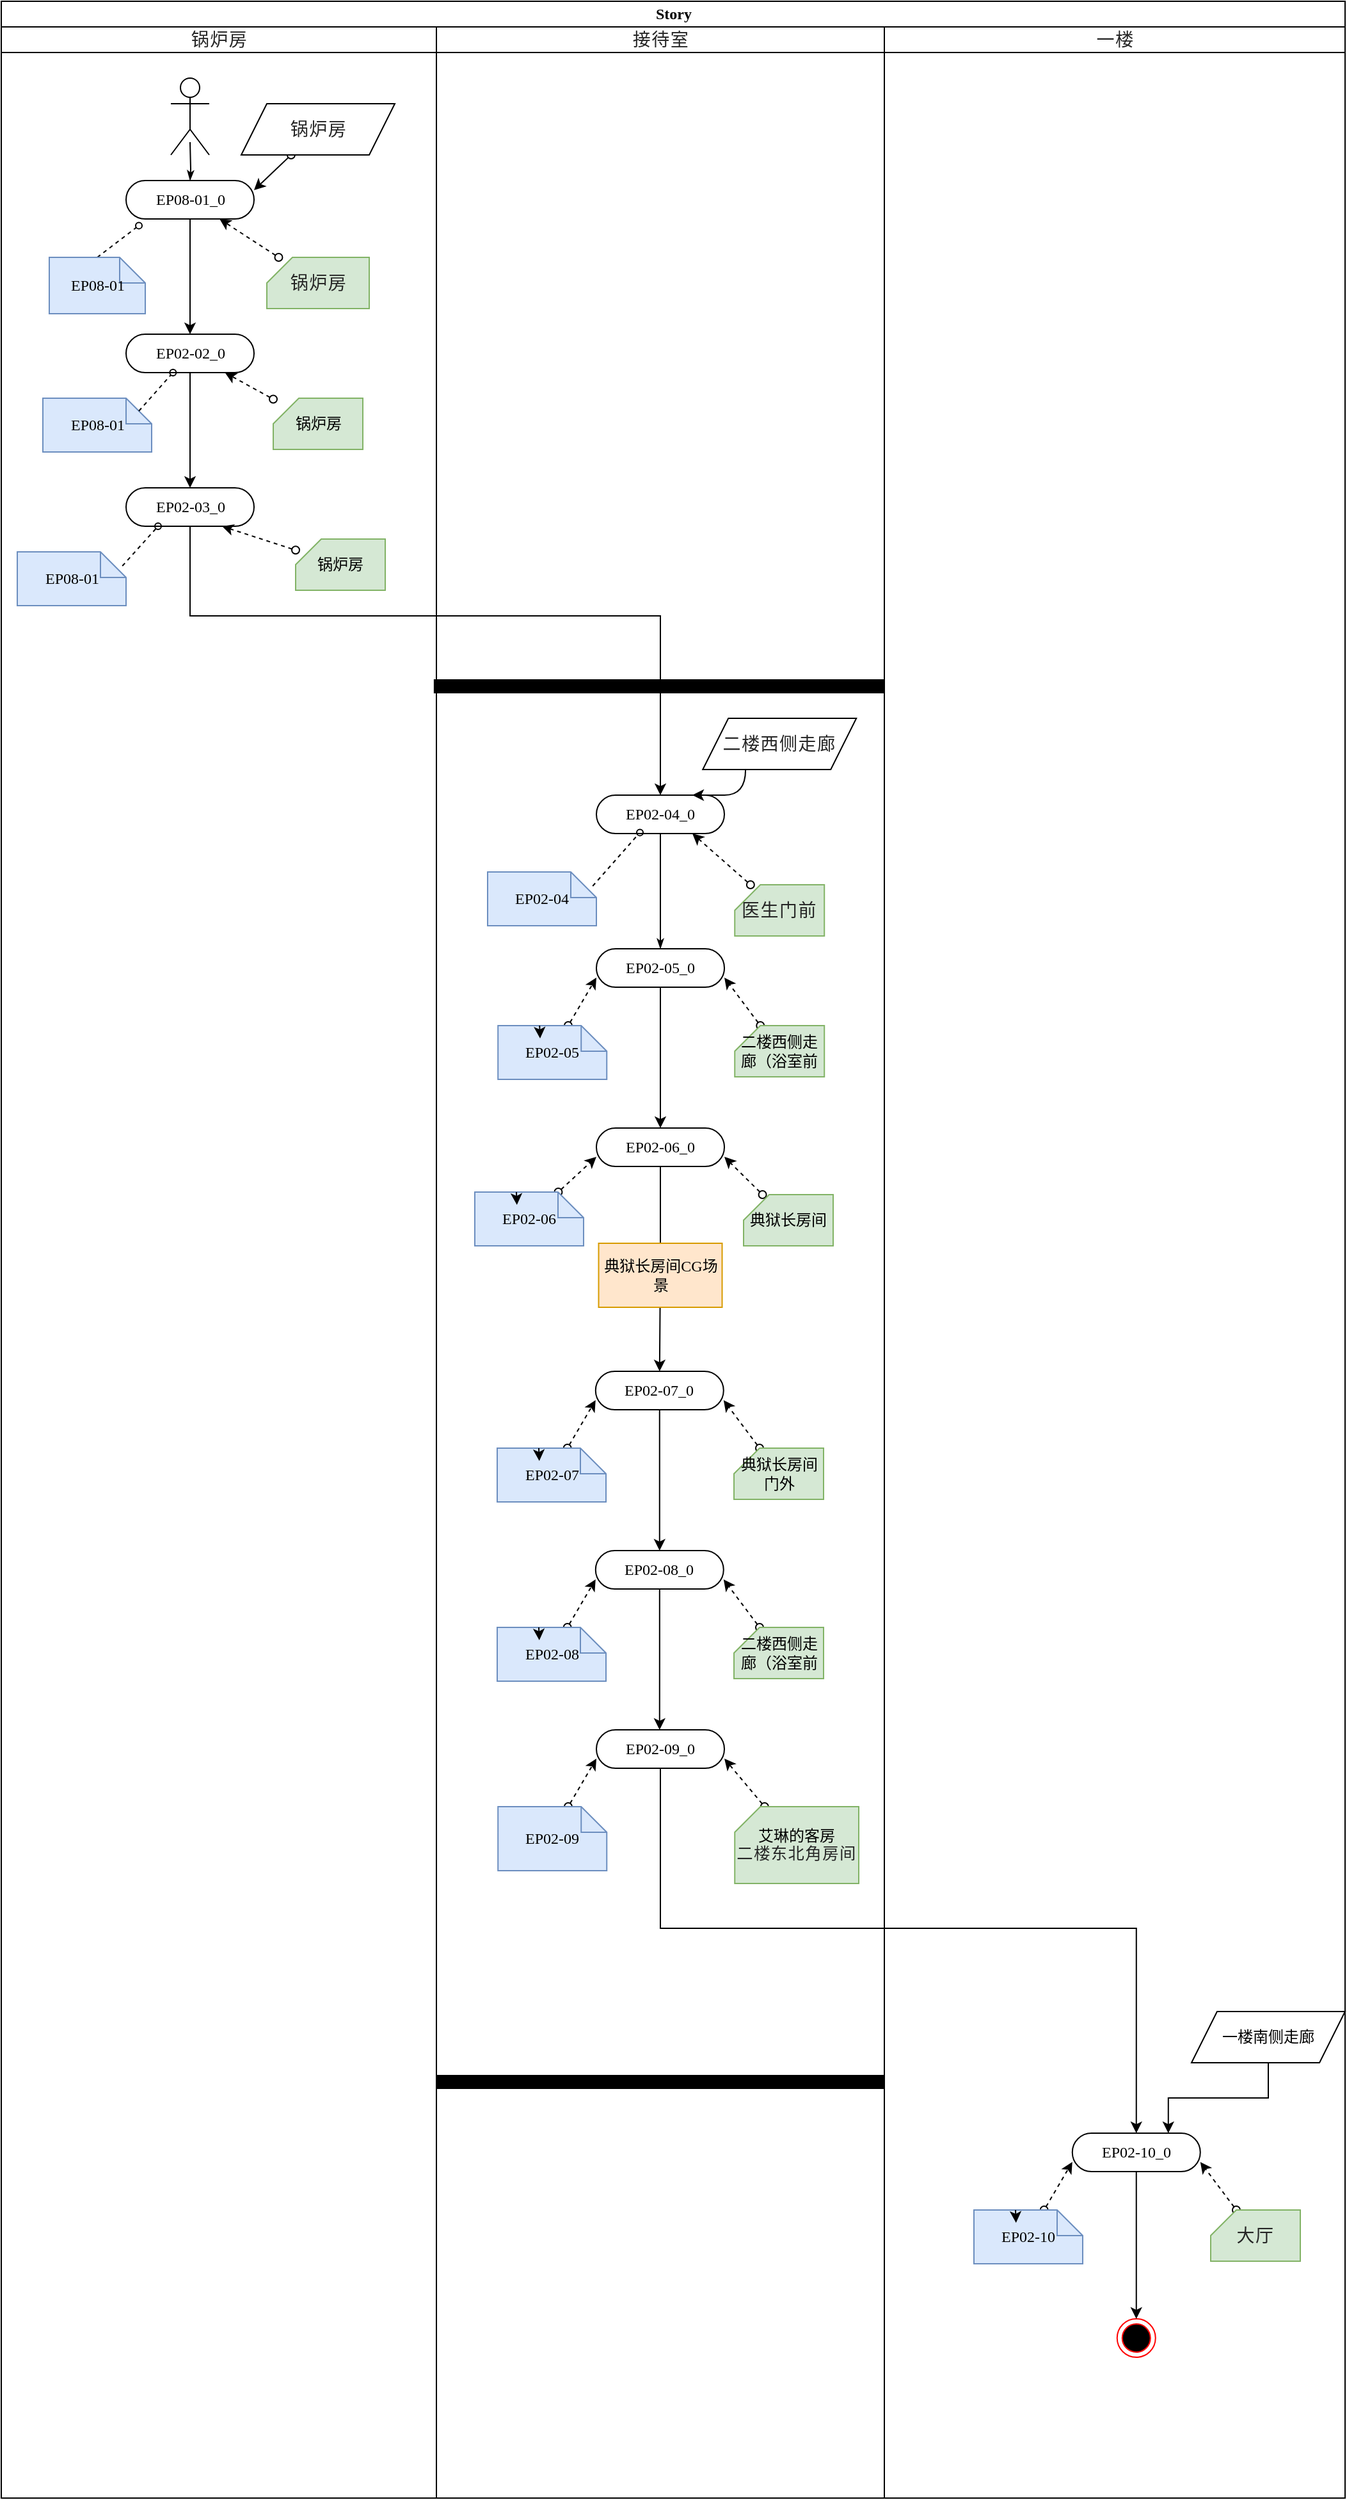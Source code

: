 <mxfile version="14.4.9" type="github">
  <diagram id="VrStE_fAxhgLuENRNZGQ" name="Page-1">
    <mxGraphModel dx="1038" dy="1717" grid="1" gridSize="10" guides="1" tooltips="1" connect="1" arrows="1" fold="1" page="1" pageScale="1" pageWidth="827" pageHeight="1169" math="0" shadow="0">
      <root>
        <mxCell id="0" />
        <mxCell id="1" parent="0" />
        <mxCell id="3x9aasJJsVm33-Eb7aBt-1" value="Story" style="swimlane;html=1;childLayout=stackLayout;startSize=20;rounded=0;shadow=0;comic=0;labelBackgroundColor=none;strokeWidth=1;fontFamily=Verdana;fontSize=12;align=center;" vertex="1" parent="1">
          <mxGeometry x="30" y="-1080" width="1050" height="1950" as="geometry" />
        </mxCell>
        <mxCell id="3x9aasJJsVm33-Eb7aBt-2" value="&lt;font color=&quot;#262626&quot;&gt;&lt;span style=&quot;font-size: 14px ; font-weight: 400 ; letter-spacing: 0.733px&quot;&gt;锅炉房&lt;/span&gt;&lt;/font&gt;" style="swimlane;html=1;startSize=20;" vertex="1" parent="3x9aasJJsVm33-Eb7aBt-1">
          <mxGeometry y="20" width="340" height="1930" as="geometry" />
        </mxCell>
        <mxCell id="3x9aasJJsVm33-Eb7aBt-3" style="edgeStyle=orthogonalEdgeStyle;rounded=0;orthogonalLoop=1;jettySize=auto;html=1;entryX=0.5;entryY=0;entryDx=0;entryDy=0;strokeColor=#000000;" edge="1" parent="3x9aasJJsVm33-Eb7aBt-2" source="3x9aasJJsVm33-Eb7aBt-4" target="3x9aasJJsVm33-Eb7aBt-14">
          <mxGeometry relative="1" as="geometry" />
        </mxCell>
        <mxCell id="3x9aasJJsVm33-Eb7aBt-4" value="EP08-01_0" style="rounded=1;whiteSpace=wrap;html=1;shadow=0;comic=0;labelBackgroundColor=none;strokeWidth=1;fontFamily=Verdana;fontSize=12;align=center;arcSize=50;" vertex="1" parent="3x9aasJJsVm33-Eb7aBt-2">
          <mxGeometry x="97.5" y="120" width="100" height="30" as="geometry" />
        </mxCell>
        <mxCell id="3x9aasJJsVm33-Eb7aBt-5" style="edgeStyle=none;rounded=0;html=1;dashed=1;labelBackgroundColor=none;startArrow=none;startFill=0;startSize=5;endArrow=oval;endFill=0;endSize=5;jettySize=auto;orthogonalLoop=1;strokeWidth=1;fontFamily=Verdana;fontSize=12;exitX=0.5;exitY=0;exitDx=0;exitDy=0;exitPerimeter=0;entryX=0.1;entryY=1.173;entryDx=0;entryDy=0;entryPerimeter=0;" edge="1" parent="3x9aasJJsVm33-Eb7aBt-2" source="3x9aasJJsVm33-Eb7aBt-7" target="3x9aasJJsVm33-Eb7aBt-4">
          <mxGeometry relative="1" as="geometry">
            <mxPoint x="217.5" y="277.878" as="sourcePoint" />
            <mxPoint x="137.5" y="150" as="targetPoint" />
          </mxGeometry>
        </mxCell>
        <mxCell id="3x9aasJJsVm33-Eb7aBt-6" style="edgeStyle=orthogonalEdgeStyle;rounded=0;html=1;labelBackgroundColor=none;startArrow=none;startFill=0;startSize=5;endArrow=classicThin;endFill=1;endSize=5;jettySize=auto;orthogonalLoop=1;strokeWidth=1;fontFamily=Verdana;fontSize=12" edge="1" parent="3x9aasJJsVm33-Eb7aBt-2" target="3x9aasJJsVm33-Eb7aBt-4">
          <mxGeometry relative="1" as="geometry">
            <mxPoint x="147.5" y="90" as="sourcePoint" />
          </mxGeometry>
        </mxCell>
        <mxCell id="3x9aasJJsVm33-Eb7aBt-7" value="EP08-01" style="shape=note;whiteSpace=wrap;html=1;rounded=0;shadow=0;comic=0;labelBackgroundColor=none;strokeWidth=1;fontFamily=Verdana;fontSize=12;align=center;size=20;fillColor=#dae8fc;strokeColor=#6c8ebf;" vertex="1" parent="3x9aasJJsVm33-Eb7aBt-2">
          <mxGeometry x="37.5" y="180" width="75" height="44" as="geometry" />
        </mxCell>
        <mxCell id="3x9aasJJsVm33-Eb7aBt-8" value="" style="shape=umlActor;verticalLabelPosition=bottom;verticalAlign=top;html=1;outlineConnect=0;" vertex="1" parent="3x9aasJJsVm33-Eb7aBt-2">
          <mxGeometry x="132.5" y="40" width="30" height="60" as="geometry" />
        </mxCell>
        <mxCell id="3x9aasJJsVm33-Eb7aBt-9" style="edgeStyle=none;rounded=0;orthogonalLoop=1;jettySize=auto;html=1;dashed=1;startArrow=oval;startFill=0;" edge="1" parent="3x9aasJJsVm33-Eb7aBt-2" source="3x9aasJJsVm33-Eb7aBt-10" target="3x9aasJJsVm33-Eb7aBt-4">
          <mxGeometry relative="1" as="geometry" />
        </mxCell>
        <mxCell id="3x9aasJJsVm33-Eb7aBt-10" value="&lt;font color=&quot;#262626&quot;&gt;&lt;span style=&quot;font-size: 14px ; letter-spacing: 0.733px&quot;&gt;锅炉房&lt;/span&gt;&lt;/font&gt;" style="shape=card;whiteSpace=wrap;html=1;size=20;fillColor=#d5e8d4;strokeColor=#82b366;" vertex="1" parent="3x9aasJJsVm33-Eb7aBt-2">
          <mxGeometry x="207.5" y="180" width="80" height="40" as="geometry" />
        </mxCell>
        <mxCell id="3x9aasJJsVm33-Eb7aBt-11" style="edgeStyle=none;rounded=0;orthogonalLoop=1;jettySize=auto;html=1;entryX=1;entryY=0.25;entryDx=0;entryDy=0;startArrow=oval;startFill=0;" edge="1" parent="3x9aasJJsVm33-Eb7aBt-2" source="3x9aasJJsVm33-Eb7aBt-12" target="3x9aasJJsVm33-Eb7aBt-4">
          <mxGeometry relative="1" as="geometry" />
        </mxCell>
        <mxCell id="3x9aasJJsVm33-Eb7aBt-12" value="&lt;font color=&quot;#262626&quot;&gt;&lt;span style=&quot;font-size: 14px ; letter-spacing: 0.733px&quot;&gt;锅炉房&lt;/span&gt;&lt;/font&gt;" style="shape=parallelogram;perimeter=parallelogramPerimeter;whiteSpace=wrap;html=1;fixedSize=1;" vertex="1" parent="3x9aasJJsVm33-Eb7aBt-2">
          <mxGeometry x="187.5" y="60" width="120" height="40" as="geometry" />
        </mxCell>
        <mxCell id="3x9aasJJsVm33-Eb7aBt-13" style="edgeStyle=orthogonalEdgeStyle;rounded=0;orthogonalLoop=1;jettySize=auto;html=1;entryX=0.5;entryY=0;entryDx=0;entryDy=0;strokeColor=#000000;" edge="1" parent="3x9aasJJsVm33-Eb7aBt-2" source="3x9aasJJsVm33-Eb7aBt-14" target="3x9aasJJsVm33-Eb7aBt-19">
          <mxGeometry relative="1" as="geometry" />
        </mxCell>
        <mxCell id="3x9aasJJsVm33-Eb7aBt-14" value="EP02-02_0" style="rounded=1;whiteSpace=wrap;html=1;shadow=0;comic=0;labelBackgroundColor=none;strokeWidth=1;fontFamily=Verdana;fontSize=12;align=center;arcSize=50;" vertex="1" parent="3x9aasJJsVm33-Eb7aBt-2">
          <mxGeometry x="97.5" y="240" width="100" height="30" as="geometry" />
        </mxCell>
        <mxCell id="3x9aasJJsVm33-Eb7aBt-15" value="EP08-01" style="shape=note;whiteSpace=wrap;html=1;rounded=0;shadow=0;comic=0;labelBackgroundColor=none;strokeWidth=1;fontFamily=Verdana;fontSize=12;align=center;size=20;fillColor=#dae8fc;strokeColor=#6c8ebf;" vertex="1" parent="3x9aasJJsVm33-Eb7aBt-2">
          <mxGeometry x="32.5" y="290" width="85" height="42" as="geometry" />
        </mxCell>
        <mxCell id="3x9aasJJsVm33-Eb7aBt-16" value="锅炉房" style="shape=card;whiteSpace=wrap;html=1;size=20;fillColor=#d5e8d4;strokeColor=#82b366;" vertex="1" parent="3x9aasJJsVm33-Eb7aBt-2">
          <mxGeometry x="212.5" y="290" width="70" height="40" as="geometry" />
        </mxCell>
        <mxCell id="3x9aasJJsVm33-Eb7aBt-17" style="edgeStyle=none;rounded=0;html=1;labelBackgroundColor=none;startArrow=none;startFill=0;startSize=5;endArrow=oval;endFill=0;endSize=5;jettySize=auto;orthogonalLoop=1;strokeWidth=1;fontFamily=Verdana;fontSize=12;dashed=1;exitX=0;exitY=0;exitDx=75;exitDy=10;exitPerimeter=0;" edge="1" parent="3x9aasJJsVm33-Eb7aBt-2" source="3x9aasJJsVm33-Eb7aBt-15" target="3x9aasJJsVm33-Eb7aBt-14">
          <mxGeometry relative="1" as="geometry">
            <mxPoint x="122.505" y="344" as="sourcePoint" />
          </mxGeometry>
        </mxCell>
        <mxCell id="3x9aasJJsVm33-Eb7aBt-18" style="edgeStyle=none;rounded=0;orthogonalLoop=1;jettySize=auto;html=1;dashed=1;startArrow=oval;startFill=0;" edge="1" parent="3x9aasJJsVm33-Eb7aBt-2" source="3x9aasJJsVm33-Eb7aBt-16" target="3x9aasJJsVm33-Eb7aBt-14">
          <mxGeometry relative="1" as="geometry" />
        </mxCell>
        <mxCell id="3x9aasJJsVm33-Eb7aBt-19" value="EP02-03_0" style="rounded=1;whiteSpace=wrap;html=1;shadow=0;comic=0;labelBackgroundColor=none;strokeWidth=1;fontFamily=Verdana;fontSize=12;align=center;arcSize=50;" vertex="1" parent="3x9aasJJsVm33-Eb7aBt-2">
          <mxGeometry x="97.5" y="360" width="100" height="30" as="geometry" />
        </mxCell>
        <mxCell id="3x9aasJJsVm33-Eb7aBt-20" value="EP08-01" style="shape=note;whiteSpace=wrap;html=1;rounded=0;shadow=0;comic=0;labelBackgroundColor=none;strokeWidth=1;fontFamily=Verdana;fontSize=12;align=center;size=20;fillColor=#dae8fc;strokeColor=#6c8ebf;" vertex="1" parent="3x9aasJJsVm33-Eb7aBt-2">
          <mxGeometry x="12.5" y="410" width="85" height="42" as="geometry" />
        </mxCell>
        <mxCell id="3x9aasJJsVm33-Eb7aBt-21" style="edgeStyle=none;rounded=0;html=1;labelBackgroundColor=none;startArrow=none;startFill=0;startSize=5;endArrow=oval;endFill=0;endSize=5;jettySize=auto;orthogonalLoop=1;strokeWidth=1;fontFamily=Verdana;fontSize=12;dashed=1;entryX=0.25;entryY=1;entryDx=0;entryDy=0;exitX=0.966;exitY=0.262;exitDx=0;exitDy=0;exitPerimeter=0;" edge="1" parent="3x9aasJJsVm33-Eb7aBt-2" source="3x9aasJJsVm33-Eb7aBt-20" target="3x9aasJJsVm33-Eb7aBt-19">
          <mxGeometry relative="1" as="geometry">
            <mxPoint x="-220.94" y="1510" as="sourcePoint" />
            <mxPoint x="-250.94" y="1440" as="targetPoint" />
          </mxGeometry>
        </mxCell>
        <mxCell id="3x9aasJJsVm33-Eb7aBt-22" style="edgeStyle=none;rounded=0;orthogonalLoop=1;jettySize=auto;html=1;entryX=0.75;entryY=1;entryDx=0;entryDy=0;dashed=1;startArrow=oval;startFill=0;" edge="1" parent="3x9aasJJsVm33-Eb7aBt-2" source="3x9aasJJsVm33-Eb7aBt-23" target="3x9aasJJsVm33-Eb7aBt-19">
          <mxGeometry relative="1" as="geometry" />
        </mxCell>
        <mxCell id="3x9aasJJsVm33-Eb7aBt-23" value="锅炉房" style="shape=card;whiteSpace=wrap;html=1;size=20;fillColor=#d5e8d4;strokeColor=#82b366;" vertex="1" parent="3x9aasJJsVm33-Eb7aBt-2">
          <mxGeometry x="230" y="400" width="70" height="40" as="geometry" />
        </mxCell>
        <mxCell id="3x9aasJJsVm33-Eb7aBt-24" value="&lt;font color=&quot;#262626&quot;&gt;&lt;span style=&quot;font-size: 14px ; font-weight: 400 ; letter-spacing: 0.733px&quot;&gt;接待室&lt;/span&gt;&lt;/font&gt;" style="swimlane;html=1;startSize=20;" vertex="1" parent="3x9aasJJsVm33-Eb7aBt-1">
          <mxGeometry x="340" y="20" width="350" height="1930" as="geometry" />
        </mxCell>
        <mxCell id="3x9aasJJsVm33-Eb7aBt-25" value="" style="whiteSpace=wrap;html=1;rounded=0;shadow=0;comic=0;labelBackgroundColor=none;strokeWidth=1;fillColor=#000000;fontFamily=Verdana;fontSize=12;align=center;rotation=0;" vertex="1" parent="3x9aasJJsVm33-Eb7aBt-24">
          <mxGeometry x="-1.56" y="510" width="351.56" height="10" as="geometry" />
        </mxCell>
        <mxCell id="3x9aasJJsVm33-Eb7aBt-26" value="EP02-04_0" style="rounded=1;whiteSpace=wrap;html=1;shadow=0;comic=0;labelBackgroundColor=none;strokeWidth=1;fontFamily=Verdana;fontSize=12;align=center;arcSize=50;" vertex="1" parent="3x9aasJJsVm33-Eb7aBt-24">
          <mxGeometry x="125" y="600" width="100" height="30" as="geometry" />
        </mxCell>
        <mxCell id="3x9aasJJsVm33-Eb7aBt-27" style="edgeStyle=none;rounded=0;html=1;labelBackgroundColor=none;startArrow=none;startFill=0;startSize=5;endArrow=classicThin;endFill=1;endSize=5;jettySize=auto;orthogonalLoop=1;strokeWidth=1;fontFamily=Verdana;fontSize=12;exitX=0.5;exitY=1;exitDx=0;exitDy=0;" edge="1" parent="3x9aasJJsVm33-Eb7aBt-24" source="3x9aasJJsVm33-Eb7aBt-26">
          <mxGeometry relative="1" as="geometry">
            <mxPoint x="175.0" y="720" as="targetPoint" />
            <mxPoint x="175.0" y="650" as="sourcePoint" />
          </mxGeometry>
        </mxCell>
        <mxCell id="3x9aasJJsVm33-Eb7aBt-28" value="EP02-04" style="shape=note;whiteSpace=wrap;html=1;rounded=0;shadow=0;comic=0;labelBackgroundColor=none;strokeWidth=1;fontFamily=Verdana;fontSize=12;align=center;size=20;fillColor=#dae8fc;strokeColor=#6c8ebf;" vertex="1" parent="3x9aasJJsVm33-Eb7aBt-24">
          <mxGeometry x="40" y="660" width="85" height="42" as="geometry" />
        </mxCell>
        <mxCell id="3x9aasJJsVm33-Eb7aBt-29" style="edgeStyle=none;rounded=0;html=1;labelBackgroundColor=none;startArrow=none;startFill=0;startSize=5;endArrow=oval;endFill=0;endSize=5;jettySize=auto;orthogonalLoop=1;strokeWidth=1;fontFamily=Verdana;fontSize=12;dashed=1;entryX=0.34;entryY=0.973;entryDx=0;entryDy=0;exitX=0.966;exitY=0.262;exitDx=0;exitDy=0;exitPerimeter=0;entryPerimeter=0;" edge="1" parent="3x9aasJJsVm33-Eb7aBt-24" source="3x9aasJJsVm33-Eb7aBt-28" target="3x9aasJJsVm33-Eb7aBt-26">
          <mxGeometry relative="1" as="geometry">
            <mxPoint x="143.12" y="690" as="sourcePoint" />
            <mxPoint x="150.0" y="650" as="targetPoint" />
          </mxGeometry>
        </mxCell>
        <mxCell id="3x9aasJJsVm33-Eb7aBt-30" style="edgeStyle=orthogonalEdgeStyle;rounded=0;orthogonalLoop=1;jettySize=auto;html=1;entryX=0.5;entryY=0;entryDx=0;entryDy=0;strokeColor=#000000;" edge="1" parent="3x9aasJJsVm33-Eb7aBt-24" source="3x9aasJJsVm33-Eb7aBt-31" target="3x9aasJJsVm33-Eb7aBt-43">
          <mxGeometry relative="1" as="geometry" />
        </mxCell>
        <mxCell id="3x9aasJJsVm33-Eb7aBt-31" value="EP02-05_0" style="rounded=1;whiteSpace=wrap;html=1;shadow=0;comic=0;labelBackgroundColor=none;strokeWidth=1;fontFamily=Verdana;fontSize=12;align=center;arcSize=50;" vertex="1" parent="3x9aasJJsVm33-Eb7aBt-24">
          <mxGeometry x="125" y="720" width="100" height="30" as="geometry" />
        </mxCell>
        <mxCell id="3x9aasJJsVm33-Eb7aBt-32" style="edgeStyle=none;rounded=0;orthogonalLoop=1;jettySize=auto;html=1;entryX=0.75;entryY=1;entryDx=0;entryDy=0;dashed=1;startArrow=oval;startFill=0;" edge="1" parent="3x9aasJJsVm33-Eb7aBt-24" source="3x9aasJJsVm33-Eb7aBt-33" target="3x9aasJJsVm33-Eb7aBt-26">
          <mxGeometry relative="1" as="geometry">
            <mxPoint x="200.0" y="650" as="targetPoint" />
          </mxGeometry>
        </mxCell>
        <mxCell id="3x9aasJJsVm33-Eb7aBt-33" value="&lt;span style=&quot;font-size: 10.5pt ; color: #262626 ; letter-spacing: 0.55pt&quot;&gt;医生门前&lt;/span&gt;" style="shape=card;whiteSpace=wrap;html=1;size=20;fillColor=#d5e8d4;strokeColor=#82b366;" vertex="1" parent="3x9aasJJsVm33-Eb7aBt-24">
          <mxGeometry x="233.12" y="670" width="70" height="40" as="geometry" />
        </mxCell>
        <mxCell id="3x9aasJJsVm33-Eb7aBt-34" style="edgeStyle=none;rounded=0;orthogonalLoop=1;jettySize=auto;html=1;entryX=1;entryY=0.75;entryDx=0;entryDy=0;dashed=1;startArrow=oval;startFill=0;" edge="1" parent="3x9aasJJsVm33-Eb7aBt-24" source="3x9aasJJsVm33-Eb7aBt-35" target="3x9aasJJsVm33-Eb7aBt-31">
          <mxGeometry relative="1" as="geometry" />
        </mxCell>
        <mxCell id="3x9aasJJsVm33-Eb7aBt-35" value="二楼西侧走廊（浴室前" style="shape=card;whiteSpace=wrap;html=1;size=20;fillColor=#d5e8d4;strokeColor=#82b366;" vertex="1" parent="3x9aasJJsVm33-Eb7aBt-24">
          <mxGeometry x="233.12" y="780" width="70" height="40" as="geometry" />
        </mxCell>
        <mxCell id="3x9aasJJsVm33-Eb7aBt-36" style="edgeStyle=none;rounded=0;orthogonalLoop=1;jettySize=auto;html=1;entryX=0;entryY=0.75;entryDx=0;entryDy=0;dashed=1;startArrow=oval;startFill=0;" edge="1" parent="3x9aasJJsVm33-Eb7aBt-24" source="3x9aasJJsVm33-Eb7aBt-37" target="3x9aasJJsVm33-Eb7aBt-31">
          <mxGeometry relative="1" as="geometry" />
        </mxCell>
        <mxCell id="3x9aasJJsVm33-Eb7aBt-37" value="EP02-05" style="shape=note;whiteSpace=wrap;html=1;rounded=0;shadow=0;comic=0;labelBackgroundColor=none;strokeWidth=1;fontFamily=Verdana;fontSize=12;align=center;size=20;fillColor=#dae8fc;strokeColor=#6c8ebf;" vertex="1" parent="3x9aasJJsVm33-Eb7aBt-24">
          <mxGeometry x="48.12" y="780" width="85" height="42" as="geometry" />
        </mxCell>
        <mxCell id="3x9aasJJsVm33-Eb7aBt-38" value="" style="whiteSpace=wrap;html=1;rounded=0;shadow=0;comic=0;labelBackgroundColor=none;strokeWidth=1;fillColor=#000000;fontFamily=Verdana;fontSize=12;align=center;rotation=0;" vertex="1" parent="3x9aasJJsVm33-Eb7aBt-24">
          <mxGeometry y="1600" width="350" height="10" as="geometry" />
        </mxCell>
        <mxCell id="3x9aasJJsVm33-Eb7aBt-39" style="edgeStyle=orthogonalEdgeStyle;orthogonalLoop=1;jettySize=auto;html=1;entryX=0.75;entryY=0;entryDx=0;entryDy=0;strokeColor=#000000;curved=1;" edge="1" parent="3x9aasJJsVm33-Eb7aBt-24" source="3x9aasJJsVm33-Eb7aBt-40" target="3x9aasJJsVm33-Eb7aBt-26">
          <mxGeometry relative="1" as="geometry">
            <Array as="points">
              <mxPoint x="241.56" y="600" />
              <mxPoint x="208.56" y="600" />
            </Array>
          </mxGeometry>
        </mxCell>
        <mxCell id="3x9aasJJsVm33-Eb7aBt-40" value="&lt;font color=&quot;#262626&quot;&gt;&lt;span style=&quot;font-size: 14px ; letter-spacing: 0.733px&quot;&gt;二楼西侧走廊&lt;/span&gt;&lt;/font&gt;" style="shape=parallelogram;perimeter=parallelogramPerimeter;whiteSpace=wrap;html=1;fixedSize=1;" vertex="1" parent="3x9aasJJsVm33-Eb7aBt-24">
          <mxGeometry x="208.12" y="540" width="120" height="40" as="geometry" />
        </mxCell>
        <mxCell id="3x9aasJJsVm33-Eb7aBt-41" style="edgeStyle=orthogonalEdgeStyle;rounded=0;orthogonalLoop=1;jettySize=auto;html=1;exitX=0;exitY=0;exitDx=32.5;exitDy=0;exitPerimeter=0;entryX=0.387;entryY=0.238;entryDx=0;entryDy=0;entryPerimeter=0;strokeColor=#000000;" edge="1" parent="3x9aasJJsVm33-Eb7aBt-24" source="3x9aasJJsVm33-Eb7aBt-37" target="3x9aasJJsVm33-Eb7aBt-37">
          <mxGeometry relative="1" as="geometry" />
        </mxCell>
        <mxCell id="3x9aasJJsVm33-Eb7aBt-42" style="edgeStyle=orthogonalEdgeStyle;rounded=0;orthogonalLoop=1;jettySize=auto;html=1;entryX=0.5;entryY=0;entryDx=0;entryDy=0;strokeColor=#000000;" edge="1" parent="3x9aasJJsVm33-Eb7aBt-24" source="3x9aasJJsVm33-Eb7aBt-43" target="3x9aasJJsVm33-Eb7aBt-50">
          <mxGeometry relative="1" as="geometry" />
        </mxCell>
        <mxCell id="3x9aasJJsVm33-Eb7aBt-43" value="EP02-06_0" style="rounded=1;whiteSpace=wrap;html=1;shadow=0;comic=0;labelBackgroundColor=none;strokeWidth=1;fontFamily=Verdana;fontSize=12;align=center;arcSize=50;" vertex="1" parent="3x9aasJJsVm33-Eb7aBt-24">
          <mxGeometry x="125" y="860" width="100" height="30" as="geometry" />
        </mxCell>
        <mxCell id="3x9aasJJsVm33-Eb7aBt-44" style="edgeStyle=none;rounded=0;orthogonalLoop=1;jettySize=auto;html=1;entryX=1;entryY=0.75;entryDx=0;entryDy=0;dashed=1;startArrow=oval;startFill=0;" edge="1" parent="3x9aasJJsVm33-Eb7aBt-24" source="3x9aasJJsVm33-Eb7aBt-45" target="3x9aasJJsVm33-Eb7aBt-43">
          <mxGeometry relative="1" as="geometry" />
        </mxCell>
        <mxCell id="3x9aasJJsVm33-Eb7aBt-45" value="典狱长房间" style="shape=card;whiteSpace=wrap;html=1;size=20;fillColor=#d5e8d4;strokeColor=#82b366;" vertex="1" parent="3x9aasJJsVm33-Eb7aBt-24">
          <mxGeometry x="240" y="912" width="70" height="40" as="geometry" />
        </mxCell>
        <mxCell id="3x9aasJJsVm33-Eb7aBt-46" style="edgeStyle=none;rounded=0;orthogonalLoop=1;jettySize=auto;html=1;entryX=0;entryY=0.75;entryDx=0;entryDy=0;dashed=1;startArrow=oval;startFill=0;" edge="1" parent="3x9aasJJsVm33-Eb7aBt-24" source="3x9aasJJsVm33-Eb7aBt-47" target="3x9aasJJsVm33-Eb7aBt-43">
          <mxGeometry relative="1" as="geometry" />
        </mxCell>
        <mxCell id="3x9aasJJsVm33-Eb7aBt-47" value="EP02-06" style="shape=note;whiteSpace=wrap;html=1;rounded=0;shadow=0;comic=0;labelBackgroundColor=none;strokeWidth=1;fontFamily=Verdana;fontSize=12;align=center;size=20;fillColor=#dae8fc;strokeColor=#6c8ebf;" vertex="1" parent="3x9aasJJsVm33-Eb7aBt-24">
          <mxGeometry x="30" y="910" width="85" height="42" as="geometry" />
        </mxCell>
        <mxCell id="3x9aasJJsVm33-Eb7aBt-48" style="edgeStyle=orthogonalEdgeStyle;rounded=0;orthogonalLoop=1;jettySize=auto;html=1;exitX=0;exitY=0;exitDx=32.5;exitDy=0;exitPerimeter=0;entryX=0.387;entryY=0.238;entryDx=0;entryDy=0;entryPerimeter=0;strokeColor=#000000;" edge="1" parent="3x9aasJJsVm33-Eb7aBt-24" source="3x9aasJJsVm33-Eb7aBt-47" target="3x9aasJJsVm33-Eb7aBt-47">
          <mxGeometry relative="1" as="geometry" />
        </mxCell>
        <mxCell id="3x9aasJJsVm33-Eb7aBt-49" style="edgeStyle=orthogonalEdgeStyle;rounded=0;orthogonalLoop=1;jettySize=auto;html=1;entryX=0.5;entryY=0;entryDx=0;entryDy=0;strokeColor=#000000;" edge="1" parent="3x9aasJJsVm33-Eb7aBt-24" source="3x9aasJJsVm33-Eb7aBt-50" target="3x9aasJJsVm33-Eb7aBt-57">
          <mxGeometry relative="1" as="geometry" />
        </mxCell>
        <mxCell id="3x9aasJJsVm33-Eb7aBt-50" value="EP02-07_0" style="rounded=1;whiteSpace=wrap;html=1;shadow=0;comic=0;labelBackgroundColor=none;strokeWidth=1;fontFamily=Verdana;fontSize=12;align=center;arcSize=50;" vertex="1" parent="3x9aasJJsVm33-Eb7aBt-24">
          <mxGeometry x="124.38" y="1050" width="100" height="30" as="geometry" />
        </mxCell>
        <mxCell id="3x9aasJJsVm33-Eb7aBt-51" style="edgeStyle=none;rounded=0;orthogonalLoop=1;jettySize=auto;html=1;entryX=1;entryY=0.75;entryDx=0;entryDy=0;dashed=1;startArrow=oval;startFill=0;" edge="1" parent="3x9aasJJsVm33-Eb7aBt-24" source="3x9aasJJsVm33-Eb7aBt-52" target="3x9aasJJsVm33-Eb7aBt-50">
          <mxGeometry relative="1" as="geometry" />
        </mxCell>
        <mxCell id="3x9aasJJsVm33-Eb7aBt-52" value="典狱长房间门外" style="shape=card;whiteSpace=wrap;html=1;size=20;fillColor=#d5e8d4;strokeColor=#82b366;" vertex="1" parent="3x9aasJJsVm33-Eb7aBt-24">
          <mxGeometry x="232.5" y="1110" width="70" height="40" as="geometry" />
        </mxCell>
        <mxCell id="3x9aasJJsVm33-Eb7aBt-53" style="edgeStyle=none;rounded=0;orthogonalLoop=1;jettySize=auto;html=1;entryX=0;entryY=0.75;entryDx=0;entryDy=0;dashed=1;startArrow=oval;startFill=0;" edge="1" parent="3x9aasJJsVm33-Eb7aBt-24" source="3x9aasJJsVm33-Eb7aBt-54" target="3x9aasJJsVm33-Eb7aBt-50">
          <mxGeometry relative="1" as="geometry" />
        </mxCell>
        <mxCell id="3x9aasJJsVm33-Eb7aBt-54" value="EP02-07" style="shape=note;whiteSpace=wrap;html=1;rounded=0;shadow=0;comic=0;labelBackgroundColor=none;strokeWidth=1;fontFamily=Verdana;fontSize=12;align=center;size=20;fillColor=#dae8fc;strokeColor=#6c8ebf;" vertex="1" parent="3x9aasJJsVm33-Eb7aBt-24">
          <mxGeometry x="47.5" y="1110" width="85" height="42" as="geometry" />
        </mxCell>
        <mxCell id="3x9aasJJsVm33-Eb7aBt-55" style="edgeStyle=orthogonalEdgeStyle;rounded=0;orthogonalLoop=1;jettySize=auto;html=1;exitX=0;exitY=0;exitDx=32.5;exitDy=0;exitPerimeter=0;entryX=0.387;entryY=0.238;entryDx=0;entryDy=0;entryPerimeter=0;strokeColor=#000000;" edge="1" parent="3x9aasJJsVm33-Eb7aBt-24" source="3x9aasJJsVm33-Eb7aBt-54" target="3x9aasJJsVm33-Eb7aBt-54">
          <mxGeometry relative="1" as="geometry" />
        </mxCell>
        <mxCell id="3x9aasJJsVm33-Eb7aBt-56" style="edgeStyle=orthogonalEdgeStyle;rounded=0;orthogonalLoop=1;jettySize=auto;html=1;entryX=0.5;entryY=0;entryDx=0;entryDy=0;strokeColor=#000000;" edge="1" parent="3x9aasJJsVm33-Eb7aBt-24" source="3x9aasJJsVm33-Eb7aBt-57">
          <mxGeometry relative="1" as="geometry">
            <mxPoint x="174.38" y="1330" as="targetPoint" />
          </mxGeometry>
        </mxCell>
        <mxCell id="3x9aasJJsVm33-Eb7aBt-57" value="EP02-08_0" style="rounded=1;whiteSpace=wrap;html=1;shadow=0;comic=0;labelBackgroundColor=none;strokeWidth=1;fontFamily=Verdana;fontSize=12;align=center;arcSize=50;" vertex="1" parent="3x9aasJJsVm33-Eb7aBt-24">
          <mxGeometry x="124.38" y="1190" width="100" height="30" as="geometry" />
        </mxCell>
        <mxCell id="3x9aasJJsVm33-Eb7aBt-58" style="edgeStyle=none;rounded=0;orthogonalLoop=1;jettySize=auto;html=1;entryX=1;entryY=0.75;entryDx=0;entryDy=0;dashed=1;startArrow=oval;startFill=0;" edge="1" parent="3x9aasJJsVm33-Eb7aBt-24" source="3x9aasJJsVm33-Eb7aBt-59" target="3x9aasJJsVm33-Eb7aBt-57">
          <mxGeometry relative="1" as="geometry" />
        </mxCell>
        <mxCell id="3x9aasJJsVm33-Eb7aBt-59" value="二楼西侧走廊（浴室前" style="shape=card;whiteSpace=wrap;html=1;size=20;fillColor=#d5e8d4;strokeColor=#82b366;" vertex="1" parent="3x9aasJJsVm33-Eb7aBt-24">
          <mxGeometry x="232.5" y="1250" width="70" height="40" as="geometry" />
        </mxCell>
        <mxCell id="3x9aasJJsVm33-Eb7aBt-60" style="edgeStyle=none;rounded=0;orthogonalLoop=1;jettySize=auto;html=1;entryX=0;entryY=0.75;entryDx=0;entryDy=0;dashed=1;startArrow=oval;startFill=0;" edge="1" parent="3x9aasJJsVm33-Eb7aBt-24" source="3x9aasJJsVm33-Eb7aBt-61" target="3x9aasJJsVm33-Eb7aBt-57">
          <mxGeometry relative="1" as="geometry" />
        </mxCell>
        <mxCell id="3x9aasJJsVm33-Eb7aBt-61" value="EP02-08" style="shape=note;whiteSpace=wrap;html=1;rounded=0;shadow=0;comic=0;labelBackgroundColor=none;strokeWidth=1;fontFamily=Verdana;fontSize=12;align=center;size=20;fillColor=#dae8fc;strokeColor=#6c8ebf;" vertex="1" parent="3x9aasJJsVm33-Eb7aBt-24">
          <mxGeometry x="47.5" y="1250" width="85" height="42" as="geometry" />
        </mxCell>
        <mxCell id="3x9aasJJsVm33-Eb7aBt-62" style="edgeStyle=orthogonalEdgeStyle;rounded=0;orthogonalLoop=1;jettySize=auto;html=1;exitX=0;exitY=0;exitDx=32.5;exitDy=0;exitPerimeter=0;entryX=0.387;entryY=0.238;entryDx=0;entryDy=0;entryPerimeter=0;strokeColor=#000000;" edge="1" parent="3x9aasJJsVm33-Eb7aBt-24" source="3x9aasJJsVm33-Eb7aBt-61" target="3x9aasJJsVm33-Eb7aBt-61">
          <mxGeometry relative="1" as="geometry" />
        </mxCell>
        <mxCell id="3x9aasJJsVm33-Eb7aBt-63" value="EP02-09_0" style="rounded=1;whiteSpace=wrap;html=1;shadow=0;comic=0;labelBackgroundColor=none;strokeWidth=1;fontFamily=Verdana;fontSize=12;align=center;arcSize=50;" vertex="1" parent="3x9aasJJsVm33-Eb7aBt-24">
          <mxGeometry x="125" y="1330" width="100" height="30" as="geometry" />
        </mxCell>
        <mxCell id="3x9aasJJsVm33-Eb7aBt-64" style="edgeStyle=none;rounded=0;orthogonalLoop=1;jettySize=auto;html=1;entryX=1;entryY=0.75;entryDx=0;entryDy=0;dashed=1;startArrow=oval;startFill=0;" edge="1" parent="3x9aasJJsVm33-Eb7aBt-24" source="3x9aasJJsVm33-Eb7aBt-65" target="3x9aasJJsVm33-Eb7aBt-63">
          <mxGeometry relative="1" as="geometry" />
        </mxCell>
        <mxCell id="3x9aasJJsVm33-Eb7aBt-65" value="艾琳的客房&lt;br&gt;&lt;span style=&quot;font-size: 9.5pt ; color: #262626 ; letter-spacing: 0.55pt&quot;&gt;二楼东北角房间&lt;/span&gt;" style="shape=card;whiteSpace=wrap;html=1;size=20;fillColor=#d5e8d4;strokeColor=#82b366;" vertex="1" parent="3x9aasJJsVm33-Eb7aBt-24">
          <mxGeometry x="233.12" y="1390" width="96.88" height="60" as="geometry" />
        </mxCell>
        <mxCell id="3x9aasJJsVm33-Eb7aBt-66" style="edgeStyle=none;rounded=0;orthogonalLoop=1;jettySize=auto;html=1;entryX=0;entryY=0.75;entryDx=0;entryDy=0;dashed=1;startArrow=oval;startFill=0;" edge="1" parent="3x9aasJJsVm33-Eb7aBt-24" target="3x9aasJJsVm33-Eb7aBt-63">
          <mxGeometry relative="1" as="geometry">
            <mxPoint x="102.962" y="1390" as="sourcePoint" />
          </mxGeometry>
        </mxCell>
        <mxCell id="3x9aasJJsVm33-Eb7aBt-67" value="EP02-09" style="shape=note;whiteSpace=wrap;html=1;rounded=0;shadow=0;comic=0;labelBackgroundColor=none;strokeWidth=1;fontFamily=Verdana;fontSize=12;align=center;size=20;fillColor=#dae8fc;strokeColor=#6c8ebf;" vertex="1" parent="3x9aasJJsVm33-Eb7aBt-24">
          <mxGeometry x="48.12" y="1390" width="85" height="50" as="geometry" />
        </mxCell>
        <mxCell id="3x9aasJJsVm33-Eb7aBt-68" value="典狱长房间CG场景" style="rounded=0;whiteSpace=wrap;html=1;shadow=0;comic=0;labelBackgroundColor=none;strokeWidth=1;fontFamily=Verdana;fontSize=12;align=center;arcSize=50;fillColor=#ffe6cc;strokeColor=#d79b00;" vertex="1" parent="3x9aasJJsVm33-Eb7aBt-24">
          <mxGeometry x="126.75" y="950" width="96.5" height="50" as="geometry" />
        </mxCell>
        <mxCell id="3x9aasJJsVm33-Eb7aBt-69" value="&lt;span style=&quot;color: rgb(38 , 38 , 38) ; font-size: 14px ; font-weight: 400 ; letter-spacing: 0.733px&quot;&gt;一楼&lt;/span&gt;" style="swimlane;html=1;startSize=20;" vertex="1" parent="3x9aasJJsVm33-Eb7aBt-1">
          <mxGeometry x="690" y="20" width="360.0" height="1930" as="geometry" />
        </mxCell>
        <mxCell id="3x9aasJJsVm33-Eb7aBt-70" style="rounded=0;html=1;labelBackgroundColor=none;startArrow=none;startFill=0;startSize=5;endArrow=classicThin;endFill=1;endSize=5;jettySize=auto;orthogonalLoop=1;strokeWidth=1;fontFamily=Verdana;fontSize=12" edge="1" parent="3x9aasJJsVm33-Eb7aBt-69">
          <mxGeometry relative="1" as="geometry">
            <mxPoint x="61.25" y="268" as="targetPoint" />
          </mxGeometry>
        </mxCell>
        <mxCell id="3x9aasJJsVm33-Eb7aBt-71" style="edgeStyle=none;rounded=0;html=1;labelBackgroundColor=none;startArrow=none;startFill=0;startSize=5;endArrow=classicThin;endFill=1;endSize=5;jettySize=auto;orthogonalLoop=1;strokeWidth=1;fontFamily=Verdana;fontSize=12" edge="1" parent="3x9aasJJsVm33-Eb7aBt-69">
          <mxGeometry relative="1" as="geometry">
            <mxPoint x="35" y="367.222" as="targetPoint" />
          </mxGeometry>
        </mxCell>
        <mxCell id="3x9aasJJsVm33-Eb7aBt-72" style="edgeStyle=none;rounded=0;html=1;labelBackgroundColor=none;startArrow=none;startFill=0;startSize=5;endArrow=classicThin;endFill=1;endSize=5;jettySize=auto;orthogonalLoop=1;strokeWidth=1;fontFamily=Verdana;fontSize=12" edge="1" parent="3x9aasJJsVm33-Eb7aBt-69">
          <mxGeometry relative="1" as="geometry">
            <mxPoint x="70.565" y="298" as="sourcePoint" />
          </mxGeometry>
        </mxCell>
        <mxCell id="3x9aasJJsVm33-Eb7aBt-73" style="edgeStyle=none;rounded=0;html=1;dashed=1;labelBackgroundColor=none;startArrow=none;startFill=0;startSize=5;endArrow=oval;endFill=0;endSize=5;jettySize=auto;orthogonalLoop=1;strokeWidth=1;fontFamily=Verdana;fontSize=12" edge="1" parent="3x9aasJJsVm33-Eb7aBt-69">
          <mxGeometry relative="1" as="geometry">
            <mxPoint x="160" y="257.878" as="sourcePoint" />
          </mxGeometry>
        </mxCell>
        <mxCell id="3x9aasJJsVm33-Eb7aBt-74" style="edgeStyle=none;rounded=0;html=1;dashed=1;labelBackgroundColor=none;startArrow=none;startFill=0;startSize=5;endArrow=oval;endFill=0;endSize=5;jettySize=auto;orthogonalLoop=1;strokeWidth=1;fontFamily=Verdana;fontSize=12" edge="1" parent="3x9aasJJsVm33-Eb7aBt-69">
          <mxGeometry relative="1" as="geometry">
            <mxPoint x="85" y="281.814" as="targetPoint" />
          </mxGeometry>
        </mxCell>
        <mxCell id="3x9aasJJsVm33-Eb7aBt-75" style="edgeStyle=none;rounded=0;html=1;dashed=1;labelBackgroundColor=none;startArrow=none;startFill=0;startSize=5;endArrow=oval;endFill=0;endSize=5;jettySize=auto;orthogonalLoop=1;strokeWidth=1;fontFamily=Verdana;fontSize=12" edge="1" parent="3x9aasJJsVm33-Eb7aBt-69">
          <mxGeometry relative="1" as="geometry">
            <mxPoint x="154.744" y="415" as="sourcePoint" />
          </mxGeometry>
        </mxCell>
        <mxCell id="3x9aasJJsVm33-Eb7aBt-76" style="edgeStyle=none;rounded=0;html=1;dashed=1;labelBackgroundColor=none;startArrow=none;startFill=0;startSize=5;endArrow=oval;endFill=0;endSize=5;jettySize=auto;orthogonalLoop=1;strokeWidth=1;fontFamily=Verdana;fontSize=12" edge="1" parent="3x9aasJJsVm33-Eb7aBt-69">
          <mxGeometry relative="1" as="geometry">
            <mxPoint x="35" y="389.538" as="targetPoint" />
          </mxGeometry>
        </mxCell>
        <mxCell id="3x9aasJJsVm33-Eb7aBt-77" value="" style="ellipse;html=1;shape=endState;fillColor=#000000;strokeColor=#ff0000;" vertex="1" parent="3x9aasJJsVm33-Eb7aBt-69">
          <mxGeometry x="181.88" y="1790" width="30" height="30" as="geometry" />
        </mxCell>
        <mxCell id="3x9aasJJsVm33-Eb7aBt-78" style="edgeStyle=orthogonalEdgeStyle;rounded=0;orthogonalLoop=1;jettySize=auto;html=1;entryX=0.5;entryY=0;entryDx=0;entryDy=0;strokeColor=#000000;" edge="1" parent="3x9aasJJsVm33-Eb7aBt-69" source="3x9aasJJsVm33-Eb7aBt-79" target="3x9aasJJsVm33-Eb7aBt-77">
          <mxGeometry relative="1" as="geometry" />
        </mxCell>
        <mxCell id="3x9aasJJsVm33-Eb7aBt-79" value="EP02-10_0" style="rounded=1;whiteSpace=wrap;html=1;shadow=0;comic=0;labelBackgroundColor=none;strokeWidth=1;fontFamily=Verdana;fontSize=12;align=center;arcSize=50;" vertex="1" parent="3x9aasJJsVm33-Eb7aBt-69">
          <mxGeometry x="146.88" y="1645" width="100" height="30" as="geometry" />
        </mxCell>
        <mxCell id="3x9aasJJsVm33-Eb7aBt-80" style="edgeStyle=none;rounded=0;orthogonalLoop=1;jettySize=auto;html=1;entryX=1;entryY=0.75;entryDx=0;entryDy=0;dashed=1;startArrow=oval;startFill=0;" edge="1" parent="3x9aasJJsVm33-Eb7aBt-69" source="3x9aasJJsVm33-Eb7aBt-81" target="3x9aasJJsVm33-Eb7aBt-79">
          <mxGeometry relative="1" as="geometry" />
        </mxCell>
        <mxCell id="3x9aasJJsVm33-Eb7aBt-81" value="&lt;span style=&quot;color: rgb(38 , 38 , 38) ; font-size: 14px ; letter-spacing: 0.733px&quot;&gt;大厅&lt;/span&gt;" style="shape=card;whiteSpace=wrap;html=1;size=20;fillColor=#d5e8d4;strokeColor=#82b366;" vertex="1" parent="3x9aasJJsVm33-Eb7aBt-69">
          <mxGeometry x="255" y="1705" width="70" height="40" as="geometry" />
        </mxCell>
        <mxCell id="3x9aasJJsVm33-Eb7aBt-82" style="edgeStyle=none;rounded=0;orthogonalLoop=1;jettySize=auto;html=1;entryX=0;entryY=0.75;entryDx=0;entryDy=0;dashed=1;startArrow=oval;startFill=0;" edge="1" parent="3x9aasJJsVm33-Eb7aBt-69" source="3x9aasJJsVm33-Eb7aBt-83" target="3x9aasJJsVm33-Eb7aBt-79">
          <mxGeometry relative="1" as="geometry" />
        </mxCell>
        <mxCell id="3x9aasJJsVm33-Eb7aBt-83" value="EP02-10" style="shape=note;whiteSpace=wrap;html=1;rounded=0;shadow=0;comic=0;labelBackgroundColor=none;strokeWidth=1;fontFamily=Verdana;fontSize=12;align=center;size=20;fillColor=#dae8fc;strokeColor=#6c8ebf;" vertex="1" parent="3x9aasJJsVm33-Eb7aBt-69">
          <mxGeometry x="70" y="1705" width="85" height="42" as="geometry" />
        </mxCell>
        <mxCell id="3x9aasJJsVm33-Eb7aBt-84" style="edgeStyle=orthogonalEdgeStyle;rounded=0;orthogonalLoop=1;jettySize=auto;html=1;exitX=0;exitY=0;exitDx=32.5;exitDy=0;exitPerimeter=0;entryX=0.387;entryY=0.238;entryDx=0;entryDy=0;entryPerimeter=0;strokeColor=#000000;" edge="1" parent="3x9aasJJsVm33-Eb7aBt-69" source="3x9aasJJsVm33-Eb7aBt-83" target="3x9aasJJsVm33-Eb7aBt-83">
          <mxGeometry relative="1" as="geometry" />
        </mxCell>
        <mxCell id="3x9aasJJsVm33-Eb7aBt-85" style="edgeStyle=orthogonalEdgeStyle;rounded=0;orthogonalLoop=1;jettySize=auto;html=1;entryX=0.75;entryY=0;entryDx=0;entryDy=0;strokeColor=#000000;" edge="1" parent="3x9aasJJsVm33-Eb7aBt-69" source="3x9aasJJsVm33-Eb7aBt-86" target="3x9aasJJsVm33-Eb7aBt-79">
          <mxGeometry relative="1" as="geometry" />
        </mxCell>
        <mxCell id="3x9aasJJsVm33-Eb7aBt-86" value="一楼南侧走廊" style="shape=parallelogram;perimeter=parallelogramPerimeter;whiteSpace=wrap;html=1;fixedSize=1;" vertex="1" parent="3x9aasJJsVm33-Eb7aBt-69">
          <mxGeometry x="240.0" y="1550" width="120" height="40" as="geometry" />
        </mxCell>
        <mxCell id="3x9aasJJsVm33-Eb7aBt-87" style="edgeStyle=orthogonalEdgeStyle;orthogonalLoop=1;jettySize=auto;html=1;strokeColor=#000000;rounded=0;" edge="1" parent="3x9aasJJsVm33-Eb7aBt-1" source="3x9aasJJsVm33-Eb7aBt-19" target="3x9aasJJsVm33-Eb7aBt-26">
          <mxGeometry relative="1" as="geometry">
            <Array as="points">
              <mxPoint x="148" y="480" />
              <mxPoint x="515" y="480" />
            </Array>
          </mxGeometry>
        </mxCell>
        <mxCell id="3x9aasJJsVm33-Eb7aBt-88" style="edgeStyle=orthogonalEdgeStyle;rounded=0;orthogonalLoop=1;jettySize=auto;html=1;entryX=0.5;entryY=0;entryDx=0;entryDy=0;strokeColor=#000000;" edge="1" parent="3x9aasJJsVm33-Eb7aBt-1" source="3x9aasJJsVm33-Eb7aBt-63" target="3x9aasJJsVm33-Eb7aBt-79">
          <mxGeometry relative="1" as="geometry">
            <Array as="points">
              <mxPoint x="887" y="1505" />
            </Array>
          </mxGeometry>
        </mxCell>
      </root>
    </mxGraphModel>
  </diagram>
</mxfile>
